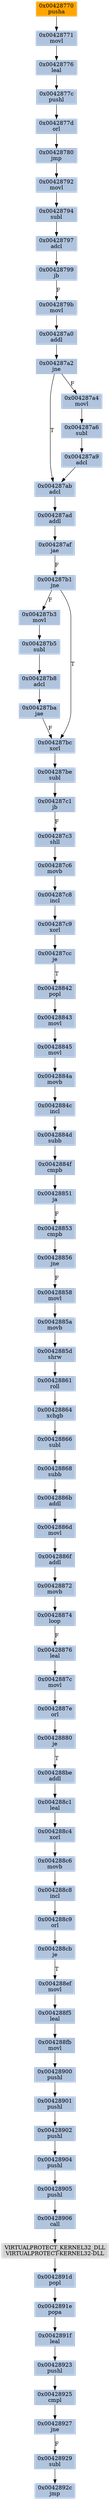 strict digraph G {
	graph [bgcolor=transparent,
		name=G
	];
	node [color=lightsteelblue,
		fillcolor=lightsteelblue,
		shape=rectangle,
		style=filled
	];
	"0x0042887e"	[label="0x0042887e
orl"];
	"0x00428880"	[label="0x00428880
je"];
	"0x0042887e" -> "0x00428880"	[color="#000000"];
	"0x0042885d"	[label="0x0042885d
shrw"];
	"0x00428861"	[label="0x00428861
roll"];
	"0x0042885d" -> "0x00428861"	[color="#000000"];
	"0x004287c6"	[label="0x004287c6
movb"];
	"0x004287c8"	[label="0x004287c8
incl"];
	"0x004287c6" -> "0x004287c8"	[color="#000000"];
	"0x0042884c"	[label="0x0042884c
incl"];
	"0x0042884d"	[label="0x0042884d
subb"];
	"0x0042884c" -> "0x0042884d"	[color="#000000"];
	"0x0042886f"	[label="0x0042886f
addl"];
	"0x00428872"	[label="0x00428872
movb"];
	"0x0042886f" -> "0x00428872"	[color="#000000"];
	"0x0042879b"	[label="0x0042879b
movl"];
	"0x004287a0"	[label="0x004287a0
addl"];
	"0x0042879b" -> "0x004287a0"	[color="#000000"];
	"0x004288c1"	[label="0x004288c1
leal"];
	"0x004288c4"	[label="0x004288c4
xorl"];
	"0x004288c1" -> "0x004288c4"	[color="#000000"];
	"0x004287b3"	[label="0x004287b3
movl"];
	"0x004287b5"	[label="0x004287b5
subl"];
	"0x004287b3" -> "0x004287b5"	[color="#000000"];
	"0x00428780"	[label="0x00428780
jmp"];
	"0x00428792"	[label="0x00428792
movl"];
	"0x00428780" -> "0x00428792"	[color="#000000"];
	"0x004287ab"	[label="0x004287ab
adcl"];
	"0x004287ad"	[label="0x004287ad
addl"];
	"0x004287ab" -> "0x004287ad"	[color="#000000"];
	"0x00428842"	[label="0x00428842
popl"];
	"0x00428843"	[label="0x00428843
movl"];
	"0x00428842" -> "0x00428843"	[color="#000000"];
	"0x004287b1"	[label="0x004287b1
jne"];
	"0x004287b1" -> "0x004287b3"	[color="#000000",
		label=F];
	"0x004287bc"	[label="0x004287bc
xorl"];
	"0x004287b1" -> "0x004287bc"	[color="#000000",
		label=T];
	"0x0042877d"	[label="0x0042877d
orl"];
	"0x0042877d" -> "0x00428780"	[color="#000000"];
	"0x004287be"	[label="0x004287be
subl"];
	"0x004287bc" -> "0x004287be"	[color="#000000"];
	"0x0042887c"	[label="0x0042887c
movl"];
	"0x0042887c" -> "0x0042887e"	[color="#000000"];
	"0x00428900"	[label="0x00428900
pushl"];
	"0x00428901"	[label="0x00428901
pushl"];
	"0x00428900" -> "0x00428901"	[color="#000000"];
	"0x00428902"	[label="0x00428902
pushl"];
	"0x00428901" -> "0x00428902"	[color="#000000"];
	"0x004287a6"	[label="0x004287a6
subl"];
	"0x004287a9"	[label="0x004287a9
adcl"];
	"0x004287a6" -> "0x004287a9"	[color="#000000"];
	"0x004288be"	[label="0x004288be
addl"];
	"0x004288be" -> "0x004288c1"	[color="#000000"];
	"0x00428864"	[label="0x00428864
xchgb"];
	"0x00428866"	[label="0x00428866
subl"];
	"0x00428864" -> "0x00428866"	[color="#000000"];
	"0x004288c9"	[label="0x004288c9
orl"];
	"0x004288cb"	[label="0x004288cb
je"];
	"0x004288c9" -> "0x004288cb"	[color="#000000"];
	"0x00428845"	[label="0x00428845
movl"];
	"0x0042884a"	[label="0x0042884a
movb"];
	"0x00428845" -> "0x0042884a"	[color="#000000"];
	"0x004287af"	[label="0x004287af
jae"];
	"0x004287af" -> "0x004287b1"	[color="#000000",
		label=F];
	"0x004287a9" -> "0x004287ab"	[color="#000000"];
	"0x00428925"	[label="0x00428925
cmpl"];
	"0x00428927"	[label="0x00428927
jne"];
	"0x00428925" -> "0x00428927"	[color="#000000"];
	"0x004288c6"	[label="0x004288c6
movb"];
	"0x004288c8"	[label="0x004288c8
incl"];
	"0x004288c6" -> "0x004288c8"	[color="#000000"];
	"0x00428856"	[label="0x00428856
jne"];
	"0x00428858"	[label="0x00428858
movl"];
	"0x00428856" -> "0x00428858"	[color="#000000",
		label=F];
	"0x00428905"	[label="0x00428905
pushl"];
	"0x00428906"	[label="0x00428906
call"];
	"0x00428905" -> "0x00428906"	[color="#000000"];
	"0x0042892c"	[label="0x0042892c
jmp"];
	"0x004287cc"	[label="0x004287cc
je"];
	"0x004287cc" -> "0x00428842"	[color="#000000",
		label=T];
	"0x0042891e"	[label="0x0042891e
popa"];
	"0x0042891f"	[label="0x0042891f
leal"];
	"0x0042891e" -> "0x0042891f"	[color="#000000"];
	"0x004287b8"	[label="0x004287b8
adcl"];
	"0x004287ba"	[label="0x004287ba
jae"];
	"0x004287b8" -> "0x004287ba"	[color="#000000"];
	"0x004287c9"	[label="0x004287c9
xorl"];
	"0x004287c9" -> "0x004287cc"	[color="#000000"];
	"0x00428770"	[color=lightgrey,
		fillcolor=orange,
		label="0x00428770
pusha"];
	"0x00428771"	[label="0x00428771
movl"];
	"0x00428770" -> "0x00428771"	[color="#000000"];
	"0x00428868"	[label="0x00428868
subb"];
	"0x0042886b"	[label="0x0042886b
addl"];
	"0x00428868" -> "0x0042886b"	[color="#000000"];
	"0x00428799"	[label="0x00428799
jb"];
	"0x00428799" -> "0x0042879b"	[color="#000000",
		label=F];
	"0x00428843" -> "0x00428845"	[color="#000000"];
	"0x0042886d"	[label="0x0042886d
movl"];
	"0x0042886d" -> "0x0042886f"	[color="#000000"];
	"0x004287b5" -> "0x004287b8"	[color="#000000"];
	"0x00428797"	[label="0x00428797
adcl"];
	"0x00428797" -> "0x00428799"	[color="#000000"];
	"0x004287c3"	[label="0x004287c3
shll"];
	"0x004287c3" -> "0x004287c6"	[color="#000000"];
	"0x00428874"	[label="0x00428874
loop"];
	"0x00428872" -> "0x00428874"	[color="#000000"];
	"0x00428876"	[label="0x00428876
leal"];
	"0x00428876" -> "0x0042887c"	[color="#000000"];
	"0x00428861" -> "0x00428864"	[color="#000000"];
	"0x004287c8" -> "0x004287c9"	[color="#000000"];
	"0x0042886b" -> "0x0042886d"	[color="#000000"];
	"0x004288f5"	[label="0x004288f5
leal"];
	"0x004288fb"	[label="0x004288fb
movl"];
	"0x004288f5" -> "0x004288fb"	[color="#000000"];
	"0x004287c1"	[label="0x004287c1
jb"];
	"0x004287c1" -> "0x004287c3"	[color="#000000",
		label=F];
	"0x0042885a"	[label="0x0042885a
movb"];
	"0x0042885a" -> "0x0042885d"	[color="#000000"];
	"0x00428923"	[label="0x00428923
pushl"];
	"0x00428923" -> "0x00428925"	[color="#000000"];
	"0x00428776"	[label="0x00428776
leal"];
	"0x0042877c"	[label="0x0042877c
pushl"];
	"0x00428776" -> "0x0042877c"	[color="#000000"];
	"0x004288ef"	[label="0x004288ef
movl"];
	"0x004288cb" -> "0x004288ef"	[color="#000000",
		label=T];
	"0x00428880" -> "0x004288be"	[color="#000000",
		label=T];
	"0x00428853"	[label="0x00428853
cmpb"];
	"0x00428853" -> "0x00428856"	[color="#000000"];
	"0x00428858" -> "0x0042885a"	[color="#000000"];
	VIRTUALPROTECT_KERNEL32_DLL	[color=lightgrey,
		fillcolor=lightgrey,
		label="VIRTUALPROTECT_KERNEL32_DLL
VIRTUALPROTECT-KERNEL32-DLL"];
	"0x00428906" -> VIRTUALPROTECT_KERNEL32_DLL	[color="#000000"];
	"0x00428794"	[label="0x00428794
subl"];
	"0x00428794" -> "0x00428797"	[color="#000000"];
	"0x004287a2"	[label="0x004287a2
jne"];
	"0x004287a0" -> "0x004287a2"	[color="#000000"];
	"0x004288c8" -> "0x004288c9"	[color="#000000"];
	"0x00428904"	[label="0x00428904
pushl"];
	"0x00428904" -> "0x00428905"	[color="#000000"];
	"0x00428902" -> "0x00428904"	[color="#000000"];
	"0x0042884a" -> "0x0042884c"	[color="#000000"];
	"0x004288fb" -> "0x00428900"	[color="#000000"];
	"0x00428792" -> "0x00428794"	[color="#000000"];
	"0x0042884f"	[label="0x0042884f
cmpb"];
	"0x00428851"	[label="0x00428851
ja"];
	"0x0042884f" -> "0x00428851"	[color="#000000"];
	"0x0042891d"	[label="0x0042891d
popl"];
	VIRTUALPROTECT_KERNEL32_DLL -> "0x0042891d"	[color="#000000"];
	"0x00428866" -> "0x00428868"	[color="#000000"];
	"0x004287a4"	[label="0x004287a4
movl"];
	"0x004287a4" -> "0x004287a6"	[color="#000000"];
	"0x00428851" -> "0x00428853"	[color="#000000",
		label=F];
	"0x0042884d" -> "0x0042884f"	[color="#000000"];
	"0x004287be" -> "0x004287c1"	[color="#000000"];
	"0x0042891f" -> "0x00428923"	[color="#000000"];
	"0x00428929"	[label="0x00428929
subl"];
	"0x00428927" -> "0x00428929"	[color="#000000",
		label=F];
	"0x0042891d" -> "0x0042891e"	[color="#000000"];
	"0x004288ef" -> "0x004288f5"	[color="#000000"];
	"0x00428874" -> "0x00428876"	[color="#000000",
		label=F];
	"0x00428771" -> "0x00428776"	[color="#000000"];
	"0x004287ba" -> "0x004287bc"	[color="#000000",
		label=F];
	"0x00428929" -> "0x0042892c"	[color="#000000"];
	"0x0042877c" -> "0x0042877d"	[color="#000000"];
	"0x004288c4" -> "0x004288c6"	[color="#000000"];
	"0x004287ad" -> "0x004287af"	[color="#000000"];
	"0x004287a2" -> "0x004287ab"	[color="#000000",
		label=T];
	"0x004287a2" -> "0x004287a4"	[color="#000000",
		label=F];
}
